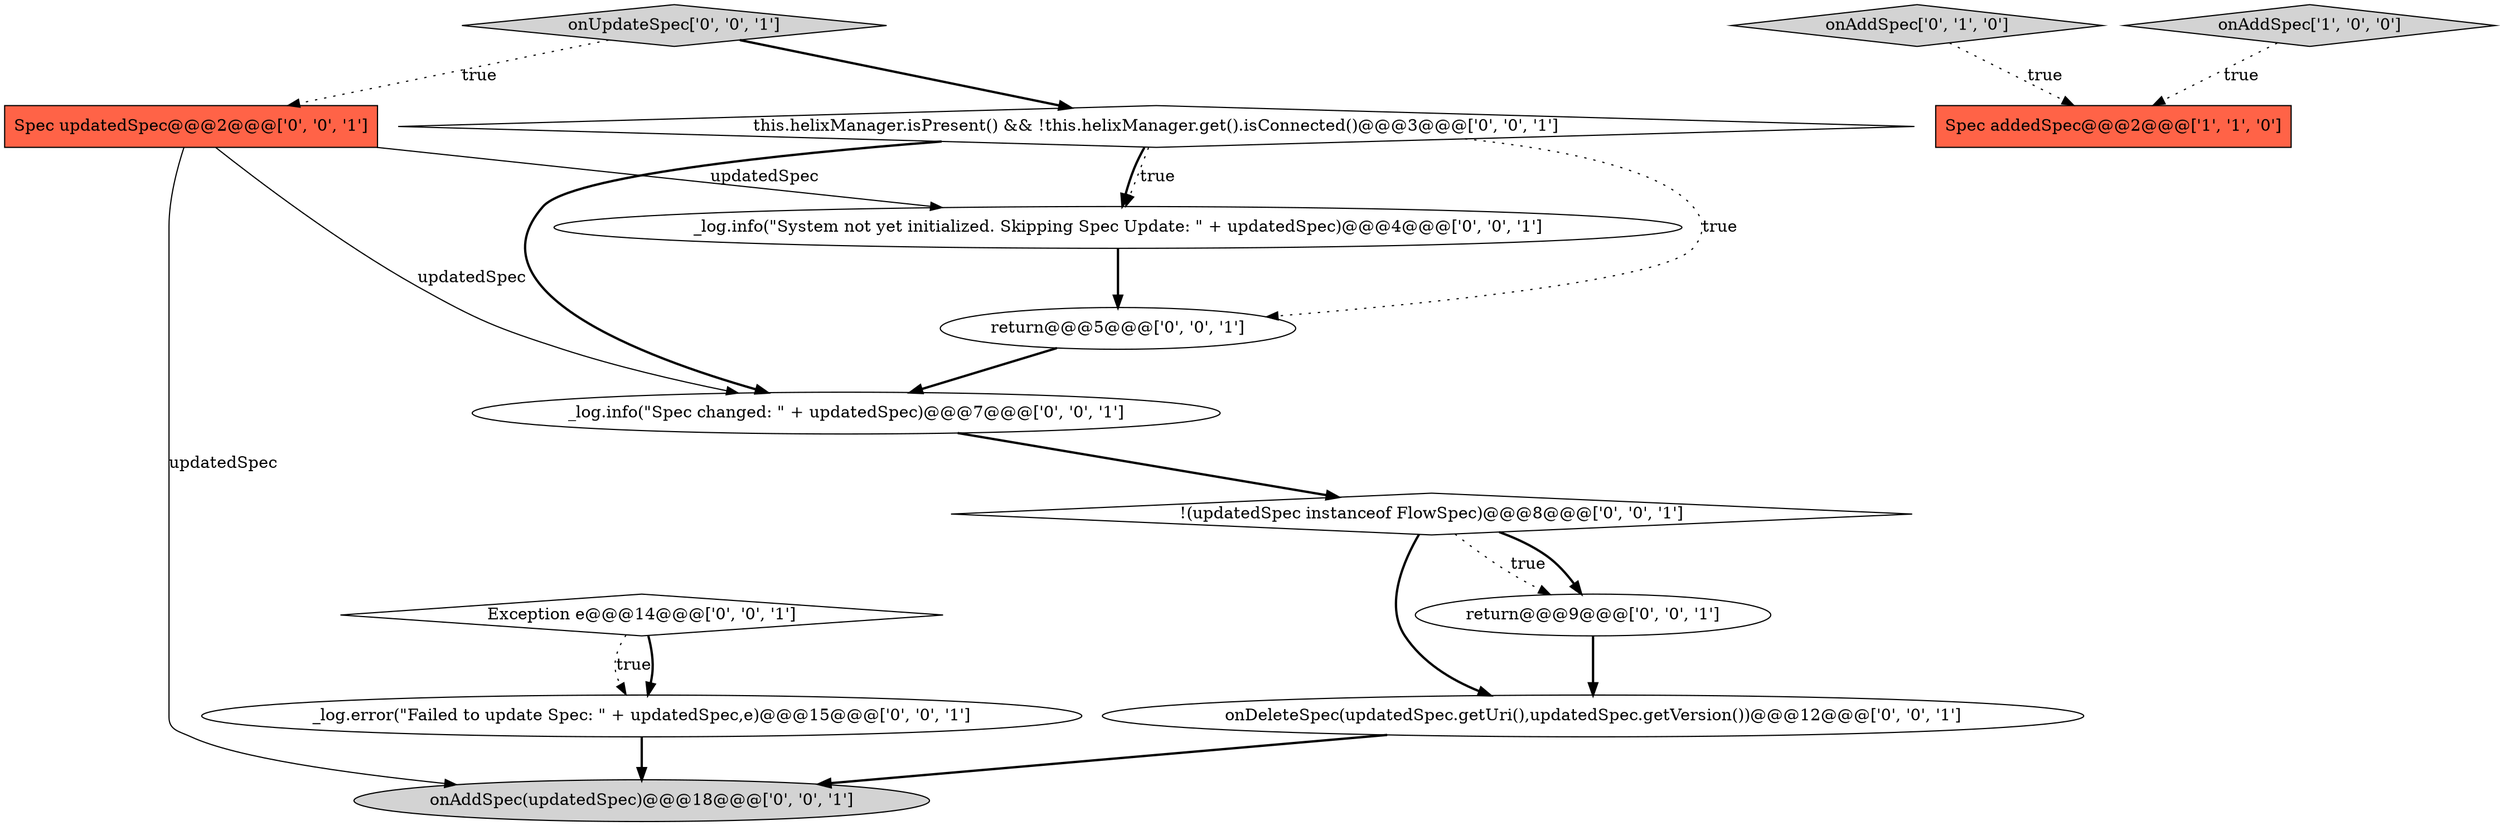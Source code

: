 digraph {
3 [style = filled, label = "onAddSpec(updatedSpec)@@@18@@@['0', '0', '1']", fillcolor = lightgray, shape = ellipse image = "AAA0AAABBB3BBB"];
12 [style = filled, label = "!(updatedSpec instanceof FlowSpec)@@@8@@@['0', '0', '1']", fillcolor = white, shape = diamond image = "AAA0AAABBB3BBB"];
6 [style = filled, label = "return@@@9@@@['0', '0', '1']", fillcolor = white, shape = ellipse image = "AAA0AAABBB3BBB"];
4 [style = filled, label = "this.helixManager.isPresent() && !this.helixManager.get().isConnected()@@@3@@@['0', '0', '1']", fillcolor = white, shape = diamond image = "AAA0AAABBB3BBB"];
14 [style = filled, label = "Spec updatedSpec@@@2@@@['0', '0', '1']", fillcolor = tomato, shape = box image = "AAA0AAABBB3BBB"];
5 [style = filled, label = "Exception e@@@14@@@['0', '0', '1']", fillcolor = white, shape = diamond image = "AAA0AAABBB3BBB"];
9 [style = filled, label = "_log.error(\"Failed to update Spec: \" + updatedSpec,e)@@@15@@@['0', '0', '1']", fillcolor = white, shape = ellipse image = "AAA0AAABBB3BBB"];
2 [style = filled, label = "onAddSpec['0', '1', '0']", fillcolor = lightgray, shape = diamond image = "AAA0AAABBB2BBB"];
0 [style = filled, label = "onAddSpec['1', '0', '0']", fillcolor = lightgray, shape = diamond image = "AAA0AAABBB1BBB"];
11 [style = filled, label = "onUpdateSpec['0', '0', '1']", fillcolor = lightgray, shape = diamond image = "AAA0AAABBB3BBB"];
13 [style = filled, label = "_log.info(\"System not yet initialized. Skipping Spec Update: \" + updatedSpec)@@@4@@@['0', '0', '1']", fillcolor = white, shape = ellipse image = "AAA0AAABBB3BBB"];
1 [style = filled, label = "Spec addedSpec@@@2@@@['1', '1', '0']", fillcolor = tomato, shape = box image = "AAA0AAABBB1BBB"];
8 [style = filled, label = "onDeleteSpec(updatedSpec.getUri(),updatedSpec.getVersion())@@@12@@@['0', '0', '1']", fillcolor = white, shape = ellipse image = "AAA0AAABBB3BBB"];
10 [style = filled, label = "return@@@5@@@['0', '0', '1']", fillcolor = white, shape = ellipse image = "AAA0AAABBB3BBB"];
7 [style = filled, label = "_log.info(\"Spec changed: \" + updatedSpec)@@@7@@@['0', '0', '1']", fillcolor = white, shape = ellipse image = "AAA0AAABBB3BBB"];
11->4 [style = bold, label=""];
0->1 [style = dotted, label="true"];
4->7 [style = bold, label=""];
14->7 [style = solid, label="updatedSpec"];
5->9 [style = dotted, label="true"];
4->10 [style = dotted, label="true"];
9->3 [style = bold, label=""];
5->9 [style = bold, label=""];
6->8 [style = bold, label=""];
8->3 [style = bold, label=""];
2->1 [style = dotted, label="true"];
10->7 [style = bold, label=""];
7->12 [style = bold, label=""];
11->14 [style = dotted, label="true"];
14->3 [style = solid, label="updatedSpec"];
4->13 [style = bold, label=""];
14->13 [style = solid, label="updatedSpec"];
12->6 [style = dotted, label="true"];
4->13 [style = dotted, label="true"];
13->10 [style = bold, label=""];
12->8 [style = bold, label=""];
12->6 [style = bold, label=""];
}
